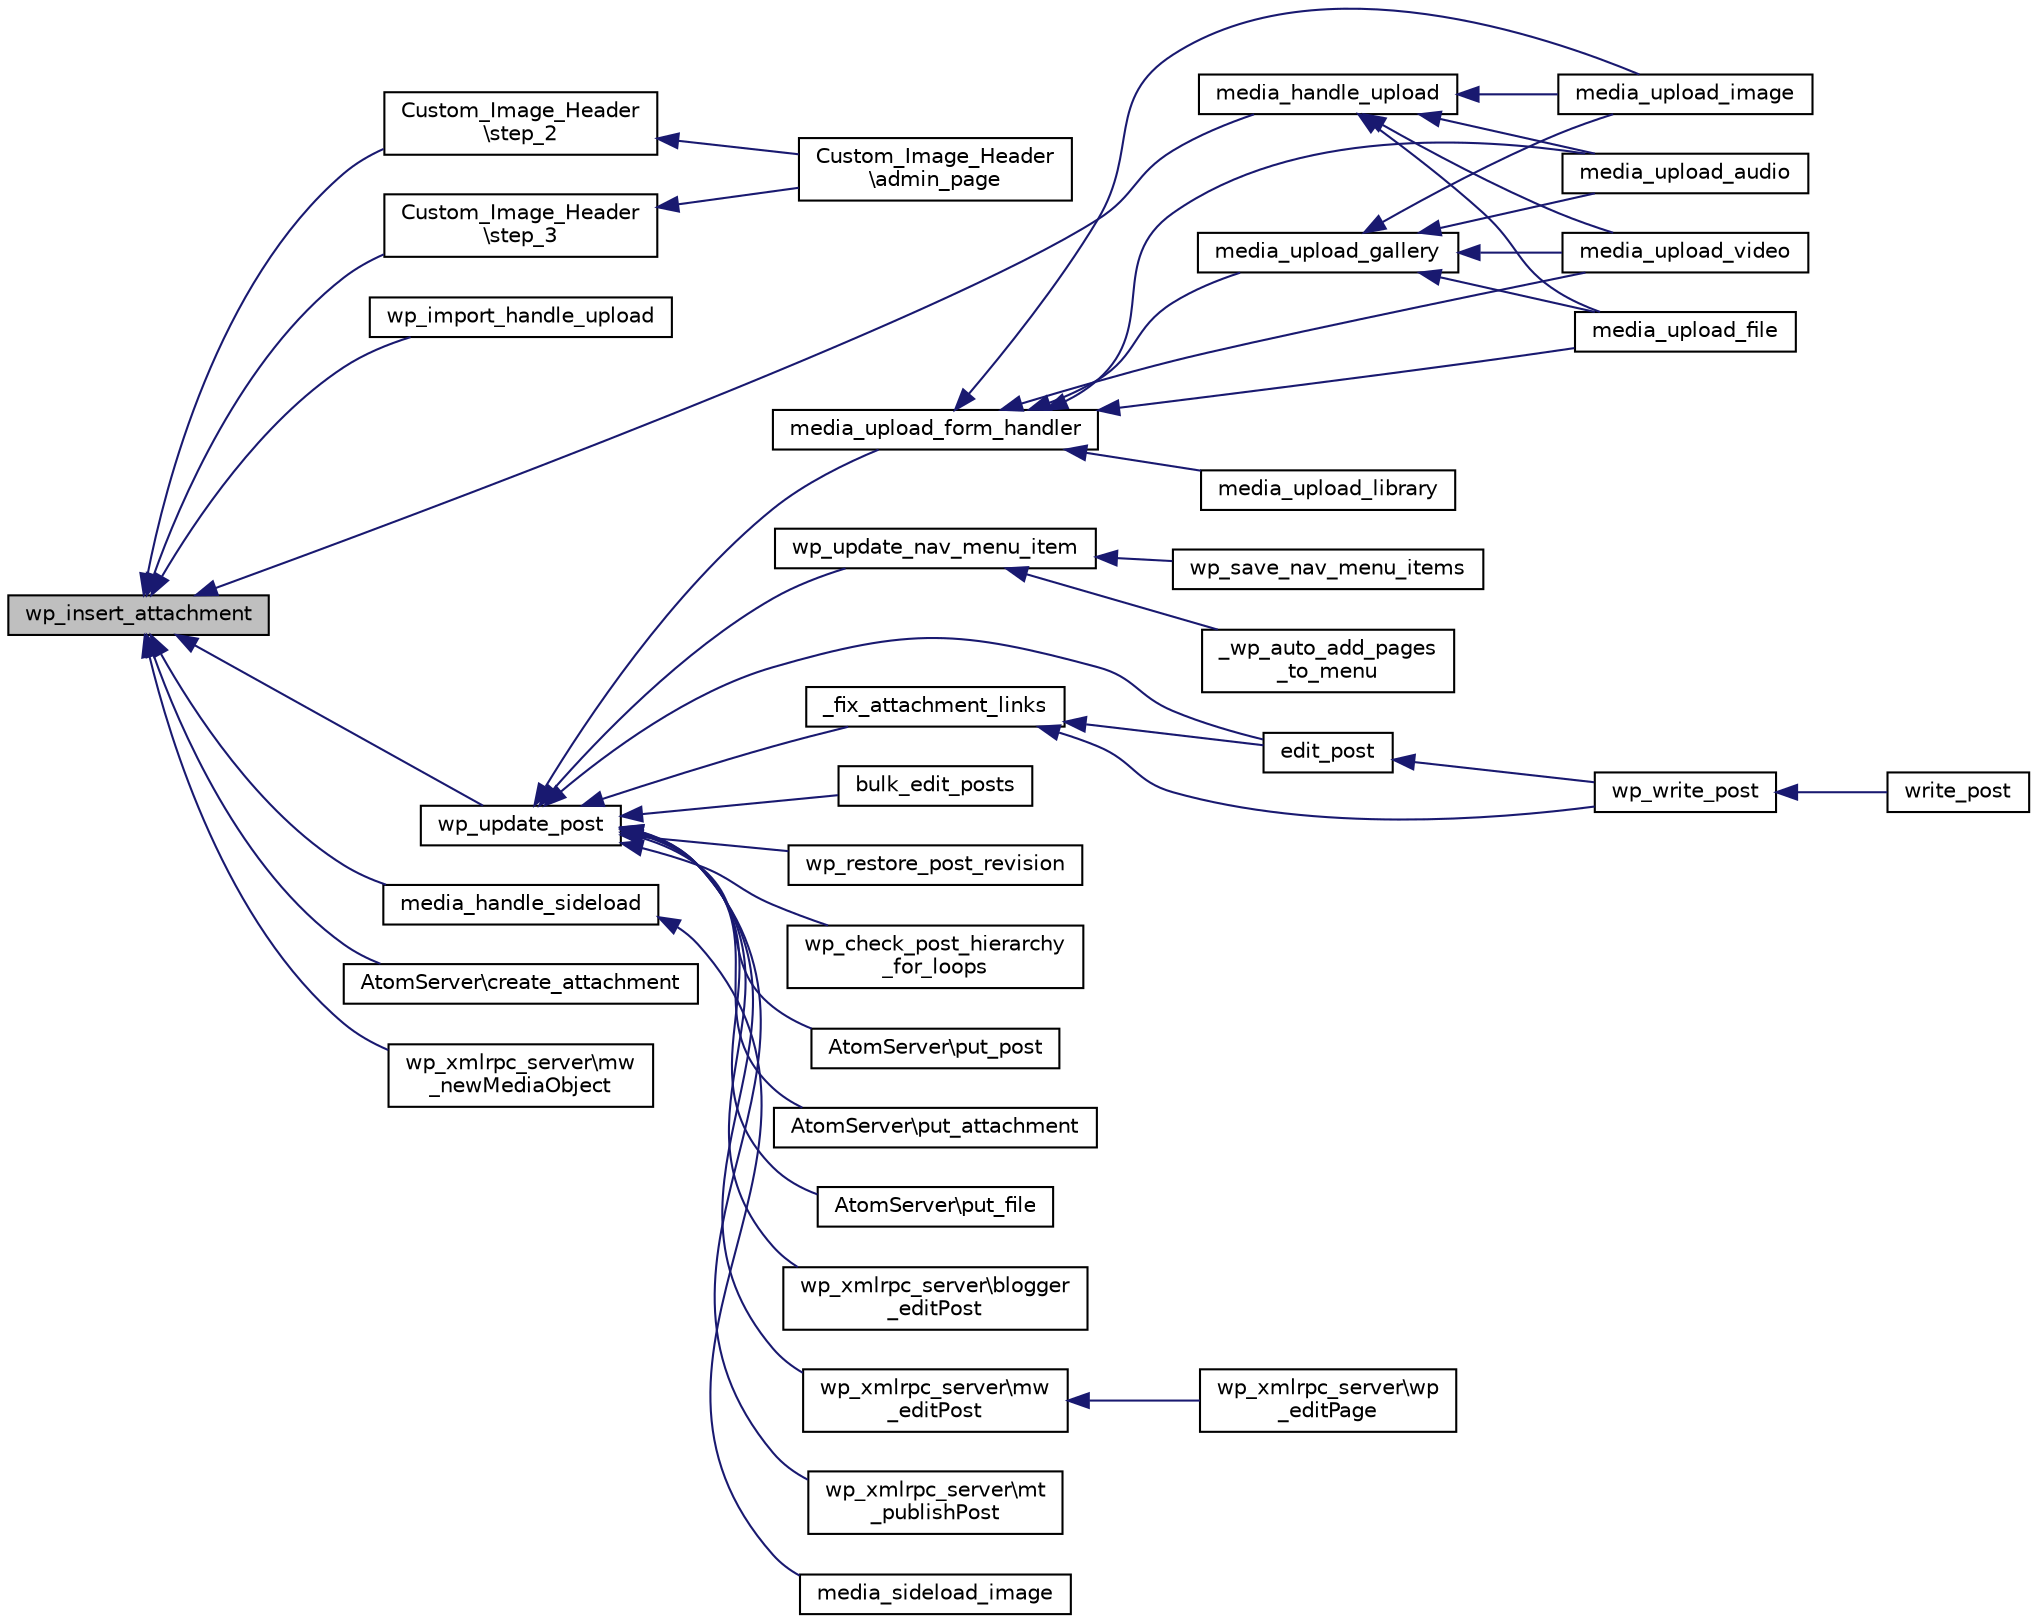 digraph "wp_insert_attachment"
{
  edge [fontname="Helvetica",fontsize="10",labelfontname="Helvetica",labelfontsize="10"];
  node [fontname="Helvetica",fontsize="10",shape=record];
  rankdir="LR";
  Node1 [label="wp_insert_attachment",height=0.2,width=0.4,color="black", fillcolor="grey75", style="filled", fontcolor="black"];
  Node1 -> Node2 [dir="back",color="midnightblue",fontsize="10",style="solid",fontname="Helvetica"];
  Node2 [label="Custom_Image_Header\l\\step_2",height=0.2,width=0.4,color="black", fillcolor="white", style="filled",URL="$class_custom___image___header.html#ac8cde79ff301b51093133a64ecd45f65"];
  Node2 -> Node3 [dir="back",color="midnightblue",fontsize="10",style="solid",fontname="Helvetica"];
  Node3 [label="Custom_Image_Header\l\\admin_page",height=0.2,width=0.4,color="black", fillcolor="white", style="filled",URL="$class_custom___image___header.html#ac8f270a0f690e191178aac812f262ea3"];
  Node1 -> Node4 [dir="back",color="midnightblue",fontsize="10",style="solid",fontname="Helvetica"];
  Node4 [label="Custom_Image_Header\l\\step_3",height=0.2,width=0.4,color="black", fillcolor="white", style="filled",URL="$class_custom___image___header.html#a46a1de65a24cd25932980e3ead2518cb"];
  Node4 -> Node3 [dir="back",color="midnightblue",fontsize="10",style="solid",fontname="Helvetica"];
  Node1 -> Node5 [dir="back",color="midnightblue",fontsize="10",style="solid",fontname="Helvetica"];
  Node5 [label="wp_import_handle_upload",height=0.2,width=0.4,color="black", fillcolor="white", style="filled",URL="$includes_2import_8php.html#a364b2f3afa15877d095eb67379c55d65"];
  Node1 -> Node6 [dir="back",color="midnightblue",fontsize="10",style="solid",fontname="Helvetica"];
  Node6 [label="media_handle_upload",height=0.2,width=0.4,color="black", fillcolor="white", style="filled",URL="$wp-admin_2includes_2media_8php.html#ad208ac9c114d86649b6b1df2e8c91c27"];
  Node6 -> Node7 [dir="back",color="midnightblue",fontsize="10",style="solid",fontname="Helvetica"];
  Node7 [label="media_upload_image",height=0.2,width=0.4,color="black", fillcolor="white", style="filled",URL="$wp-admin_2includes_2media_8php.html#af212ab5492580207ca82389391469d9b"];
  Node6 -> Node8 [dir="back",color="midnightblue",fontsize="10",style="solid",fontname="Helvetica"];
  Node8 [label="media_upload_audio",height=0.2,width=0.4,color="black", fillcolor="white", style="filled",URL="$wp-admin_2includes_2media_8php.html#ac1df20bd24a9e8652437a6b6fcc06244"];
  Node6 -> Node9 [dir="back",color="midnightblue",fontsize="10",style="solid",fontname="Helvetica"];
  Node9 [label="media_upload_video",height=0.2,width=0.4,color="black", fillcolor="white", style="filled",URL="$wp-admin_2includes_2media_8php.html#a7743c79b6648b52bc5a5c8106197aefe"];
  Node6 -> Node10 [dir="back",color="midnightblue",fontsize="10",style="solid",fontname="Helvetica"];
  Node10 [label="media_upload_file",height=0.2,width=0.4,color="black", fillcolor="white", style="filled",URL="$wp-admin_2includes_2media_8php.html#a9e304e71c1575bdf0b13d927b91359ce"];
  Node1 -> Node11 [dir="back",color="midnightblue",fontsize="10",style="solid",fontname="Helvetica"];
  Node11 [label="media_handle_sideload",height=0.2,width=0.4,color="black", fillcolor="white", style="filled",URL="$wp-admin_2includes_2media_8php.html#a89a17df1b019ab6a2e96784f1ee58670"];
  Node11 -> Node12 [dir="back",color="midnightblue",fontsize="10",style="solid",fontname="Helvetica"];
  Node12 [label="media_sideload_image",height=0.2,width=0.4,color="black", fillcolor="white", style="filled",URL="$wp-admin_2includes_2media_8php.html#ac2d87e354ac6e4dc8eb7d39f6a852393"];
  Node1 -> Node13 [dir="back",color="midnightblue",fontsize="10",style="solid",fontname="Helvetica"];
  Node13 [label="wp_update_post",height=0.2,width=0.4,color="black", fillcolor="white", style="filled",URL="$wp-includes_2post_8php.html#abd13ee38b124b7c84ed348d263fe972b"];
  Node13 -> Node14 [dir="back",color="midnightblue",fontsize="10",style="solid",fontname="Helvetica"];
  Node14 [label="media_upload_form_handler",height=0.2,width=0.4,color="black", fillcolor="white", style="filled",URL="$wp-admin_2includes_2media_8php.html#aa274e34a1ae2b417eaa7799e0ae48d60"];
  Node14 -> Node7 [dir="back",color="midnightblue",fontsize="10",style="solid",fontname="Helvetica"];
  Node14 -> Node8 [dir="back",color="midnightblue",fontsize="10",style="solid",fontname="Helvetica"];
  Node14 -> Node9 [dir="back",color="midnightblue",fontsize="10",style="solid",fontname="Helvetica"];
  Node14 -> Node10 [dir="back",color="midnightblue",fontsize="10",style="solid",fontname="Helvetica"];
  Node14 -> Node15 [dir="back",color="midnightblue",fontsize="10",style="solid",fontname="Helvetica"];
  Node15 [label="media_upload_gallery",height=0.2,width=0.4,color="black", fillcolor="white", style="filled",URL="$wp-admin_2includes_2media_8php.html#ae58f89fbf279b21a1d40096ee33ee68c"];
  Node15 -> Node7 [dir="back",color="midnightblue",fontsize="10",style="solid",fontname="Helvetica"];
  Node15 -> Node8 [dir="back",color="midnightblue",fontsize="10",style="solid",fontname="Helvetica"];
  Node15 -> Node9 [dir="back",color="midnightblue",fontsize="10",style="solid",fontname="Helvetica"];
  Node15 -> Node10 [dir="back",color="midnightblue",fontsize="10",style="solid",fontname="Helvetica"];
  Node14 -> Node16 [dir="back",color="midnightblue",fontsize="10",style="solid",fontname="Helvetica"];
  Node16 [label="media_upload_library",height=0.2,width=0.4,color="black", fillcolor="white", style="filled",URL="$wp-admin_2includes_2media_8php.html#ae2bce0adeebfb4bb89780b4d42978ba1"];
  Node13 -> Node17 [dir="back",color="midnightblue",fontsize="10",style="solid",fontname="Helvetica"];
  Node17 [label="wp_update_nav_menu_item",height=0.2,width=0.4,color="black", fillcolor="white", style="filled",URL="$wp-includes_2nav-menu_8php.html#aabd4cdfeb0078bf7e8b42a6bda04b211"];
  Node17 -> Node18 [dir="back",color="midnightblue",fontsize="10",style="solid",fontname="Helvetica"];
  Node18 [label="wp_save_nav_menu_items",height=0.2,width=0.4,color="black", fillcolor="white", style="filled",URL="$wp-admin_2includes_2nav-menu_8php.html#abef127dda5896ac75ab6111787c3fb05"];
  Node17 -> Node19 [dir="back",color="midnightblue",fontsize="10",style="solid",fontname="Helvetica"];
  Node19 [label="_wp_auto_add_pages\l_to_menu",height=0.2,width=0.4,color="black", fillcolor="white", style="filled",URL="$wp-includes_2nav-menu_8php.html#a66852984d20840432742c9eeb8fe1588"];
  Node13 -> Node20 [dir="back",color="midnightblue",fontsize="10",style="solid",fontname="Helvetica"];
  Node20 [label="edit_post",height=0.2,width=0.4,color="black", fillcolor="white", style="filled",URL="$wp-admin_2includes_2post_8php.html#a40bd171c0346a1ee42b164a8d9efab30"];
  Node20 -> Node21 [dir="back",color="midnightblue",fontsize="10",style="solid",fontname="Helvetica"];
  Node21 [label="wp_write_post",height=0.2,width=0.4,color="black", fillcolor="white", style="filled",URL="$wp-admin_2includes_2post_8php.html#ae3a9715d70c7740e8fad355ede553500"];
  Node21 -> Node22 [dir="back",color="midnightblue",fontsize="10",style="solid",fontname="Helvetica"];
  Node22 [label="write_post",height=0.2,width=0.4,color="black", fillcolor="white", style="filled",URL="$wp-admin_2includes_2post_8php.html#a5470ebaf8bcfa29fd9b8f103ab51ee94"];
  Node13 -> Node23 [dir="back",color="midnightblue",fontsize="10",style="solid",fontname="Helvetica"];
  Node23 [label="bulk_edit_posts",height=0.2,width=0.4,color="black", fillcolor="white", style="filled",URL="$wp-admin_2includes_2post_8php.html#ab13dc5e9797a1ebd0992de29c9fcd7ff"];
  Node13 -> Node24 [dir="back",color="midnightblue",fontsize="10",style="solid",fontname="Helvetica"];
  Node24 [label="_fix_attachment_links",height=0.2,width=0.4,color="black", fillcolor="white", style="filled",URL="$wp-admin_2includes_2post_8php.html#ac64c3c4b96dada74721d0cdc673f53d7"];
  Node24 -> Node20 [dir="back",color="midnightblue",fontsize="10",style="solid",fontname="Helvetica"];
  Node24 -> Node21 [dir="back",color="midnightblue",fontsize="10",style="solid",fontname="Helvetica"];
  Node13 -> Node25 [dir="back",color="midnightblue",fontsize="10",style="solid",fontname="Helvetica"];
  Node25 [label="wp_restore_post_revision",height=0.2,width=0.4,color="black", fillcolor="white", style="filled",URL="$wp-includes_2post_8php.html#af187fab8a9cc3316f86deaa46c118dd0"];
  Node13 -> Node26 [dir="back",color="midnightblue",fontsize="10",style="solid",fontname="Helvetica"];
  Node26 [label="wp_check_post_hierarchy\l_for_loops",height=0.2,width=0.4,color="black", fillcolor="white", style="filled",URL="$wp-includes_2post_8php.html#af174df4919def9b41382a5d3c0595729"];
  Node13 -> Node27 [dir="back",color="midnightblue",fontsize="10",style="solid",fontname="Helvetica"];
  Node27 [label="AtomServer\\put_post",height=0.2,width=0.4,color="black", fillcolor="white", style="filled",URL="$class_atom_server.html#aba20d1c80a7f320f64e2dc9a93a5236b"];
  Node13 -> Node28 [dir="back",color="midnightblue",fontsize="10",style="solid",fontname="Helvetica"];
  Node28 [label="AtomServer\\put_attachment",height=0.2,width=0.4,color="black", fillcolor="white", style="filled",URL="$class_atom_server.html#a106c2097f32f768aa21ae358096c69fe"];
  Node13 -> Node29 [dir="back",color="midnightblue",fontsize="10",style="solid",fontname="Helvetica"];
  Node29 [label="AtomServer\\put_file",height=0.2,width=0.4,color="black", fillcolor="white", style="filled",URL="$class_atom_server.html#a1be9316789e652a68421f54f114934c3"];
  Node13 -> Node30 [dir="back",color="midnightblue",fontsize="10",style="solid",fontname="Helvetica"];
  Node30 [label="wp_xmlrpc_server\\blogger\l_editPost",height=0.2,width=0.4,color="black", fillcolor="white", style="filled",URL="$classwp__xmlrpc__server.html#ad10babead52291bfc14ebe6efa435130"];
  Node13 -> Node31 [dir="back",color="midnightblue",fontsize="10",style="solid",fontname="Helvetica"];
  Node31 [label="wp_xmlrpc_server\\mw\l_editPost",height=0.2,width=0.4,color="black", fillcolor="white", style="filled",URL="$classwp__xmlrpc__server.html#a81209986103e78c70648a42a384d0852"];
  Node31 -> Node32 [dir="back",color="midnightblue",fontsize="10",style="solid",fontname="Helvetica"];
  Node32 [label="wp_xmlrpc_server\\wp\l_editPage",height=0.2,width=0.4,color="black", fillcolor="white", style="filled",URL="$classwp__xmlrpc__server.html#a2ece7d2e10e2b93fc48af5a82f622014"];
  Node13 -> Node33 [dir="back",color="midnightblue",fontsize="10",style="solid",fontname="Helvetica"];
  Node33 [label="wp_xmlrpc_server\\mt\l_publishPost",height=0.2,width=0.4,color="black", fillcolor="white", style="filled",URL="$classwp__xmlrpc__server.html#abf3e54b55e98981a709a348ae449c010"];
  Node1 -> Node34 [dir="back",color="midnightblue",fontsize="10",style="solid",fontname="Helvetica"];
  Node34 [label="AtomServer\\create_attachment",height=0.2,width=0.4,color="black", fillcolor="white", style="filled",URL="$class_atom_server.html#ac7b0ab0167b839f3711a328506fe8d1c"];
  Node1 -> Node35 [dir="back",color="midnightblue",fontsize="10",style="solid",fontname="Helvetica"];
  Node35 [label="wp_xmlrpc_server\\mw\l_newMediaObject",height=0.2,width=0.4,color="black", fillcolor="white", style="filled",URL="$classwp__xmlrpc__server.html#af701ab36453577618f4aec04df3128d0"];
}
